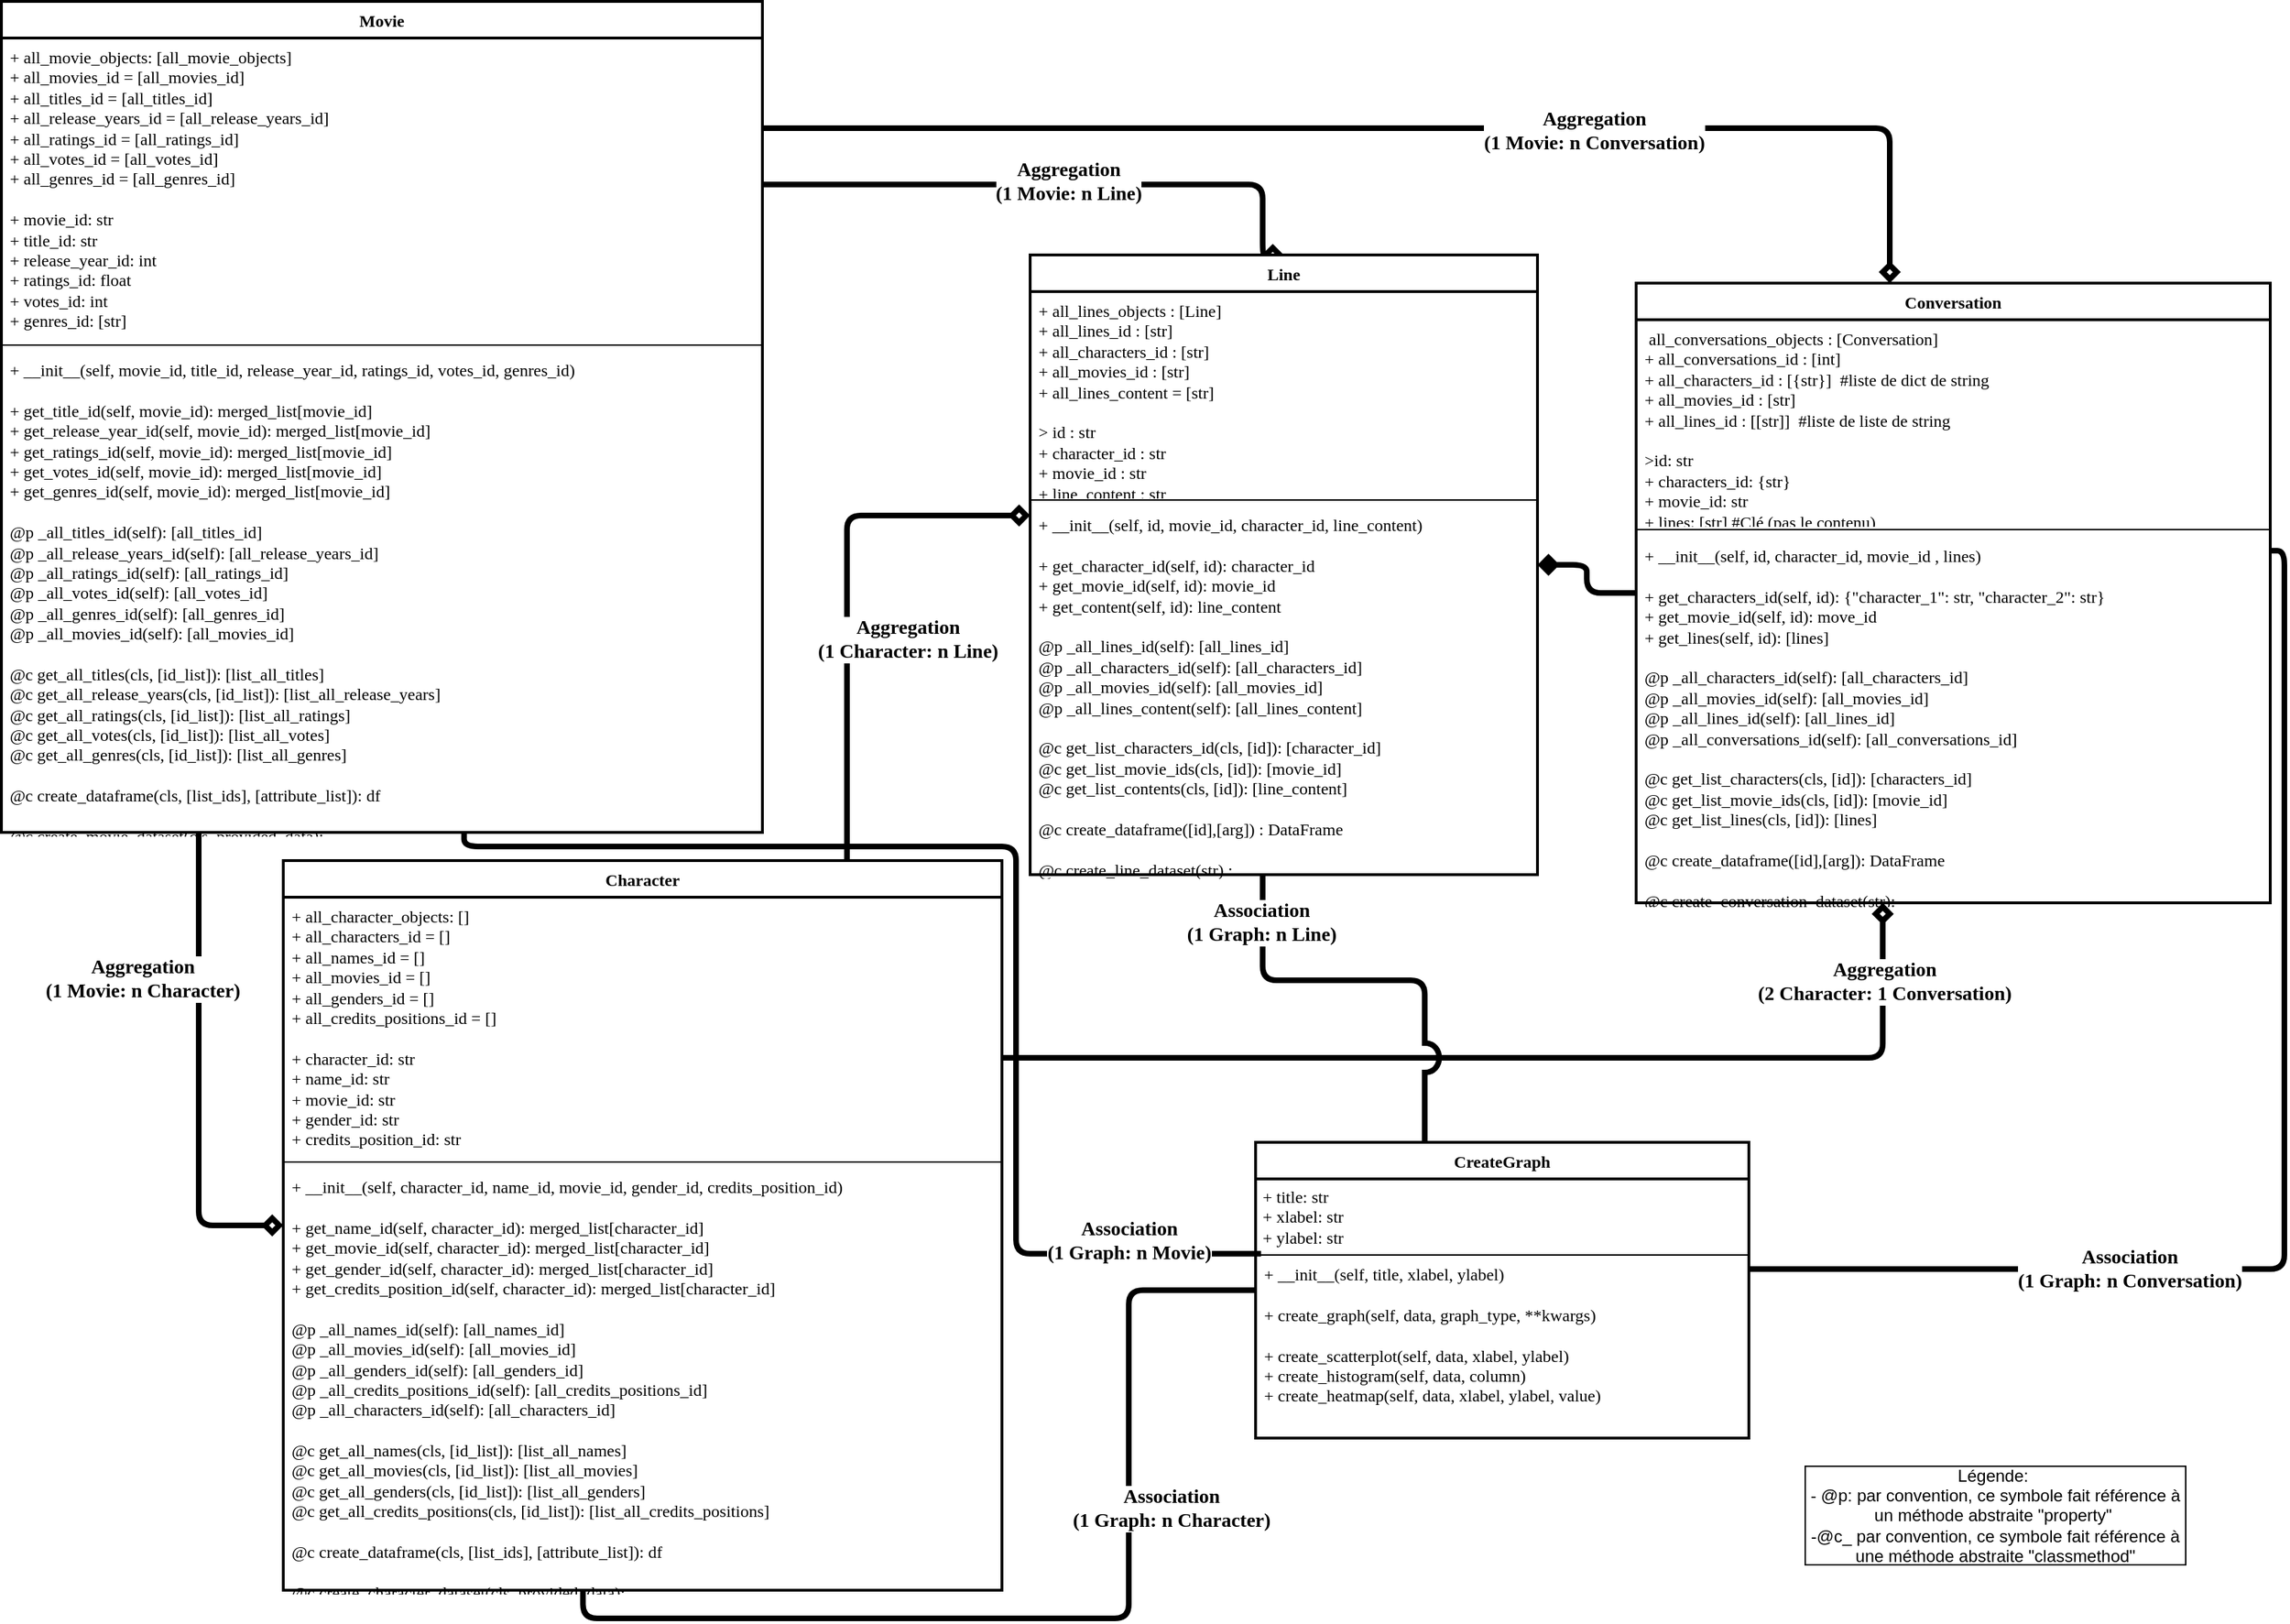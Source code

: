 <mxfile version="24.4.8" type="device">
  <diagram name="Page-1" id="Zxzcx3-kyhhhrxNMih8v">
    <mxGraphModel dx="3341" dy="825" grid="1" gridSize="10" guides="1" tooltips="1" connect="1" arrows="1" fold="1" page="1" pageScale="1" pageWidth="1654" pageHeight="1169" math="0" shadow="0">
      <root>
        <mxCell id="0" />
        <mxCell id="1" parent="0" />
        <mxCell id="pR9ksMpfzsYGPP_Z9lRX-35" style="edgeStyle=orthogonalEdgeStyle;rounded=1;orthogonalLoop=1;jettySize=auto;html=1;endArrow=diamond;endFill=0;fontFamily=Verdana;strokeWidth=4;curved=0;" parent="1" source="pR9ksMpfzsYGPP_Z9lRX-1" target="pR9ksMpfzsYGPP_Z9lRX-5" edge="1">
          <mxGeometry relative="1" as="geometry">
            <Array as="points">
              <mxPoint x="-300" y="100" />
            </Array>
          </mxGeometry>
        </mxCell>
        <mxCell id="9DV0bIwS3v9bsD313Idi-14" value="Aggregation&lt;div style=&quot;font-size: 14px;&quot;&gt;(1 Movie: n Conversation)&lt;/div&gt;" style="edgeLabel;html=1;align=center;verticalAlign=middle;resizable=0;points=[];fontStyle=1;fontSize=14;fontFamily=Verdana;" parent="pR9ksMpfzsYGPP_Z9lRX-35" vertex="1" connectable="0">
          <mxGeometry x="0.789" y="2" relative="1" as="geometry">
            <mxPoint x="-212" y="-12" as="offset" />
          </mxGeometry>
        </mxCell>
        <mxCell id="9DV0bIwS3v9bsD313Idi-15" style="edgeStyle=orthogonalEdgeStyle;rounded=1;orthogonalLoop=1;jettySize=auto;html=1;strokeWidth=4;curved=0;endArrow=diamond;endFill=0;fontFamily=Verdana;" parent="1" source="pR9ksMpfzsYGPP_Z9lRX-1" target="pR9ksMpfzsYGPP_Z9lRX-16" edge="1">
          <mxGeometry relative="1" as="geometry">
            <Array as="points">
              <mxPoint x="-1500" y="630" />
              <mxPoint x="-1500" y="630" />
            </Array>
          </mxGeometry>
        </mxCell>
        <mxCell id="9DV0bIwS3v9bsD313Idi-16" value="&lt;b style=&quot;font-size: 14px;&quot;&gt;&lt;font style=&quot;font-size: 14px;&quot;&gt;Aggregation&lt;/font&gt;&lt;/b&gt;&lt;div style=&quot;font-size: 14px;&quot;&gt;&lt;b style=&quot;font-size: 14px;&quot;&gt;&lt;font style=&quot;font-size: 14px;&quot;&gt;(1 Movie: n Character)&lt;/font&gt;&lt;/b&gt;&lt;/div&gt;" style="edgeLabel;html=1;align=center;verticalAlign=middle;resizable=0;points=[];fontSize=14;fontFamily=Verdana;" parent="9DV0bIwS3v9bsD313Idi-15" vertex="1" connectable="0">
          <mxGeometry x="-0.545" y="1" relative="1" as="geometry">
            <mxPoint x="-41" y="27" as="offset" />
          </mxGeometry>
        </mxCell>
        <mxCell id="9DV0bIwS3v9bsD313Idi-22" style="edgeStyle=orthogonalEdgeStyle;rounded=1;orthogonalLoop=1;jettySize=auto;html=1;strokeWidth=4;curved=0;endArrow=diamond;endFill=0;entryX=0.5;entryY=0;entryDx=0;entryDy=0;fontFamily=Verdana;" parent="1" source="pR9ksMpfzsYGPP_Z9lRX-1" target="pR9ksMpfzsYGPP_Z9lRX-11" edge="1">
          <mxGeometry relative="1" as="geometry">
            <Array as="points">
              <mxPoint x="-745" y="140" />
            </Array>
          </mxGeometry>
        </mxCell>
        <mxCell id="9DV0bIwS3v9bsD313Idi-23" value="&lt;b style=&quot;font-size: 14px;&quot;&gt;&lt;font style=&quot;font-size: 14px;&quot;&gt;Aggregation&lt;/font&gt;&lt;/b&gt;&lt;div style=&quot;font-size: 14px;&quot;&gt;&lt;b style=&quot;font-size: 14px;&quot;&gt;&lt;font style=&quot;font-size: 14px;&quot;&gt;(1 Movie: n Line)&lt;/font&gt;&lt;/b&gt;&lt;/div&gt;" style="edgeLabel;html=1;align=center;verticalAlign=middle;resizable=0;points=[];fontSize=14;fontFamily=Verdana;" parent="9DV0bIwS3v9bsD313Idi-22" vertex="1" connectable="0">
          <mxGeometry x="0.648" y="4" relative="1" as="geometry">
            <mxPoint x="-129" y="2" as="offset" />
          </mxGeometry>
        </mxCell>
        <mxCell id="pR9ksMpfzsYGPP_Z9lRX-1" value="Movie" style="swimlane;fontStyle=1;align=center;verticalAlign=top;childLayout=stackLayout;horizontal=1;startSize=26;horizontalStack=0;resizeParent=1;resizeParentMax=0;resizeLast=0;collapsible=1;marginBottom=0;whiteSpace=wrap;html=1;fontFamily=Verdana;strokeWidth=2;" parent="1" vertex="1">
          <mxGeometry x="-1640" y="10" width="540" height="590" as="geometry">
            <mxRectangle x="-1500" y="50" width="80" height="30" as="alternateBounds" />
          </mxGeometry>
        </mxCell>
        <mxCell id="pR9ksMpfzsYGPP_Z9lRX-2" value="&lt;div&gt;+&amp;nbsp;all_movie_objects: [all_movie_objects]&lt;/div&gt;&lt;div&gt;+&amp;nbsp;all_movies_id = [all_movies_id]&lt;/div&gt;&lt;div&gt;+&amp;nbsp;all_titles_id = [all_titles_id]&lt;/div&gt;&lt;div&gt;+&amp;nbsp;all_release_years_id = [all_release_years_id]&lt;/div&gt;&lt;div&gt;+&amp;nbsp;all_ratings_id = [all_ratings_id]&lt;/div&gt;&lt;div&gt;+ all_votes_id = [all_votes_id]&lt;/div&gt;&lt;div&gt;+ all_genres_id = [all_genres_id]&lt;/div&gt;&lt;div&gt;&lt;br&gt;&lt;/div&gt;&lt;div&gt;+ movie_id: str&lt;/div&gt;&lt;div&gt;+ title_id: str&lt;/div&gt;&lt;div&gt;+ release_year_id: int&lt;/div&gt;&lt;div&gt;+ ratings_id: float&lt;/div&gt;&lt;div&gt;+ votes_id: int&lt;/div&gt;&lt;div&gt;+ genres_id: [str]&lt;/div&gt;" style="text;strokeColor=none;fillColor=none;align=left;verticalAlign=top;spacingLeft=4;spacingRight=4;overflow=hidden;rotatable=0;points=[[0,0.5],[1,0.5]];portConstraint=eastwest;whiteSpace=wrap;html=1;fontFamily=Verdana;" parent="pR9ksMpfzsYGPP_Z9lRX-1" vertex="1">
          <mxGeometry y="26" width="540" height="214" as="geometry" />
        </mxCell>
        <mxCell id="pR9ksMpfzsYGPP_Z9lRX-3" value="" style="line;strokeWidth=1;fillColor=none;align=left;verticalAlign=middle;spacingTop=-1;spacingLeft=3;spacingRight=3;rotatable=0;labelPosition=right;points=[];portConstraint=eastwest;strokeColor=inherit;fontFamily=Verdana;" parent="pR9ksMpfzsYGPP_Z9lRX-1" vertex="1">
          <mxGeometry y="240" width="540" height="8" as="geometry" />
        </mxCell>
        <mxCell id="pR9ksMpfzsYGPP_Z9lRX-4" value="&lt;span style=&quot;background-color: rgb(255, 255, 255);&quot;&gt;+ __init__(self, movie_id, title_id, release_year_id, ratings_id, votes_id, genres_id)&lt;/span&gt;&lt;div&gt;&lt;br&gt;&lt;div&gt;+ get_title_id(self,&amp;nbsp;movie_id): merged_list[movie_id]&lt;/div&gt;&lt;div&gt;+ get_release_year_id(self,&amp;nbsp;movie_id):&amp;nbsp;merged_list[movie_id]&lt;/div&gt;&lt;div&gt;&lt;div&gt;+ get_ratings_id(self,&amp;nbsp;movie_id):&amp;nbsp;merged_list[movie_id]&lt;/div&gt;&lt;div&gt;+ get_votes_id(self,&amp;nbsp;movie_id):&amp;nbsp;merged_list[movie_id]&lt;/div&gt;&lt;div&gt;&lt;div&gt;+ get_genres_id(self,&amp;nbsp;movie_id):&amp;nbsp;merged_list[movie_id]&lt;/div&gt;&lt;div&gt;&lt;br&gt;&lt;/div&gt;&lt;div&gt;@p _all_titles_id(self): [all_titles_id]&lt;/div&gt;&lt;div&gt;@p _all_release_years_id(self): [all_release_years_id]&lt;/div&gt;&lt;div&gt;@p _all_ratings_id(self): [all_ratings_id]&lt;/div&gt;&lt;div&gt;@p _all_votes_id(self): [all_votes_id]&lt;/div&gt;&lt;div&gt;@p _all_genres_id(self): [all_genres_id]&lt;/div&gt;&lt;div&gt;@p _all_movies_id(self): [all_movies_id]&lt;/div&gt;&lt;div&gt;&lt;br&gt;&lt;/div&gt;&lt;div&gt;@c get_all_titles(cls, [id_list]): [list_all_titles]&lt;br&gt;&lt;/div&gt;&lt;div&gt;@c get_all_release_years(cls, [id_list]): [list_all_release_years]&lt;br&gt;&lt;/div&gt;&lt;div&gt;@c get_all_ratings(cls, [id_list]): [list_all_ratings]&lt;br&gt;&lt;/div&gt;&lt;div&gt;@c get_all_votes(cls, [id_list]): [list_all_votes]&lt;br&gt;&lt;/div&gt;&lt;div&gt;&lt;/div&gt;&lt;/div&gt;&lt;div&gt;@c get_all_genres(cls, [id_list]): [list_all_genres]&lt;/div&gt;&lt;/div&gt;&lt;/div&gt;&lt;div&gt;&lt;br&gt;&lt;/div&gt;&lt;div&gt;@c create_dataframe(cls, [list_ids], [attribute_list]): df&lt;/div&gt;&lt;div&gt;&lt;br&gt;&lt;/div&gt;&lt;div&gt;@c create_movie_dataset(cls, provided_data):&amp;nbsp;&lt;/div&gt;" style="text;strokeColor=none;fillColor=none;align=left;verticalAlign=top;spacingLeft=4;spacingRight=4;overflow=hidden;rotatable=0;points=[[0,0.5],[1,0.5]];portConstraint=eastwest;whiteSpace=wrap;html=1;fontFamily=Verdana;" parent="pR9ksMpfzsYGPP_Z9lRX-1" vertex="1">
          <mxGeometry y="248" width="540" height="342" as="geometry" />
        </mxCell>
        <mxCell id="pR9ksMpfzsYGPP_Z9lRX-15" style="edgeStyle=orthogonalEdgeStyle;rounded=1;orthogonalLoop=1;jettySize=auto;html=1;endArrow=diamond;endFill=1;fontFamily=Verdana;strokeWidth=4;curved=0;" parent="1" source="pR9ksMpfzsYGPP_Z9lRX-5" target="pR9ksMpfzsYGPP_Z9lRX-11" edge="1">
          <mxGeometry relative="1" as="geometry" />
        </mxCell>
        <mxCell id="pR9ksMpfzsYGPP_Z9lRX-5" value="Conversation" style="swimlane;fontStyle=1;align=center;verticalAlign=top;childLayout=stackLayout;horizontal=1;startSize=26;horizontalStack=0;resizeParent=1;resizeParentMax=0;resizeLast=0;collapsible=1;marginBottom=0;whiteSpace=wrap;html=1;fontFamily=Verdana;strokeWidth=2;" parent="1" vertex="1">
          <mxGeometry x="-480" y="210" width="450" height="440" as="geometry" />
        </mxCell>
        <mxCell id="pR9ksMpfzsYGPP_Z9lRX-6" value="&lt;div&gt;&amp;nbsp;all_conversations_objects : [Conversation]&lt;br&gt;&lt;/div&gt;&lt;div&gt;&lt;div&gt;+ all_conversations_id : [int]&lt;/div&gt;&lt;div&gt;+ all_characters_id : [{str}] &amp;nbsp;#liste de dict de string&lt;/div&gt;&lt;div&gt;+ all_movies_id : [str] &amp;nbsp;&lt;/div&gt;&lt;div&gt;+ all_lines_id : [[str]] &amp;nbsp;#liste de liste de string&lt;/div&gt;&lt;/div&gt;&lt;div&gt;&lt;br&gt;&lt;/div&gt;&lt;div&gt;&amp;gt;id: str&lt;/div&gt;&lt;div&gt;+ characters_id: {str}&lt;/div&gt;&lt;div&gt;+ movie_id: str&lt;br&gt;&lt;/div&gt;&lt;div&gt;+ lines: [str] #Clé (pas le contenu)&lt;br&gt;&lt;/div&gt;" style="text;strokeColor=none;fillColor=none;align=left;verticalAlign=top;spacingLeft=4;spacingRight=4;overflow=hidden;rotatable=0;points=[[0,0.5],[1,0.5]];portConstraint=eastwest;whiteSpace=wrap;html=1;fontFamily=Verdana;" parent="pR9ksMpfzsYGPP_Z9lRX-5" vertex="1">
          <mxGeometry y="26" width="450" height="144" as="geometry" />
        </mxCell>
        <mxCell id="pR9ksMpfzsYGPP_Z9lRX-7" value="" style="line;strokeWidth=1;fillColor=none;align=left;verticalAlign=middle;spacingTop=-1;spacingLeft=3;spacingRight=3;rotatable=0;labelPosition=right;points=[];portConstraint=eastwest;strokeColor=inherit;fontFamily=Verdana;" parent="pR9ksMpfzsYGPP_Z9lRX-5" vertex="1">
          <mxGeometry y="170" width="450" height="10" as="geometry" />
        </mxCell>
        <mxCell id="pR9ksMpfzsYGPP_Z9lRX-8" value="&lt;div&gt;&lt;div&gt;+ __init__(self, id, character_id, movie_id , lines)&lt;/div&gt;&lt;div&gt;&lt;br&gt;&lt;/div&gt;&lt;div&gt;+ get_characters_id(self, id): {&quot;character_1&quot;: str, &quot;character_2&quot;: str}&lt;/div&gt;&lt;div&gt;+ get_movie_id(self, id): move_id&lt;/div&gt;&lt;div&gt;+ get_lines(self, id): [lines]&lt;/div&gt;&lt;div&gt;&lt;br&gt;&lt;/div&gt;&lt;div&gt;@p _all_characters_id(self): [all_characters_id]&lt;/div&gt;&lt;div&gt;@p _all_movies_id(self): [all_movies_id]&lt;br&gt;&lt;/div&gt;&lt;div&gt;@p _all_lines_id(self): [all_lines_id]&lt;/div&gt;&lt;div&gt;@p _all_conversations_id(self): [all_conversations_id]&lt;/div&gt;&lt;div&gt;&lt;br&gt;&lt;/div&gt;&lt;div&gt;@c get_list_characters(cls, [id]): [characters_id]&lt;/div&gt;&lt;div&gt;@c get_list_movie_ids(cls, [id]): [movie_id]&lt;/div&gt;&lt;div&gt;@c get_list_lines(cls, [id]): [lines]&lt;/div&gt;&lt;div&gt;&lt;br&gt;&lt;/div&gt;&lt;/div&gt;&lt;div&gt;@c create_dataframe([id],[arg]): DataFrame&lt;br&gt;&lt;/div&gt;&lt;div&gt;&lt;br&gt;&lt;/div&gt;&lt;div&gt;@c create_conversation_dataset(str):&lt;br&gt;&lt;/div&gt;" style="text;strokeColor=none;fillColor=none;align=left;verticalAlign=top;spacingLeft=4;spacingRight=4;overflow=hidden;rotatable=0;points=[[0,0.5],[1,0.5]];portConstraint=eastwest;whiteSpace=wrap;html=1;fontFamily=Verdana;" parent="pR9ksMpfzsYGPP_Z9lRX-5" vertex="1">
          <mxGeometry y="180" width="450" height="260" as="geometry" />
        </mxCell>
        <mxCell id="pR9ksMpfzsYGPP_Z9lRX-11" value="Line" style="swimlane;fontStyle=1;align=center;verticalAlign=top;childLayout=stackLayout;horizontal=1;startSize=26;horizontalStack=0;resizeParent=1;resizeParentMax=0;resizeLast=0;collapsible=1;marginBottom=0;whiteSpace=wrap;html=1;fontFamily=Verdana;strokeWidth=2;" parent="1" vertex="1">
          <mxGeometry x="-910" y="190" width="360" height="440" as="geometry" />
        </mxCell>
        <mxCell id="pR9ksMpfzsYGPP_Z9lRX-12" value="&lt;div&gt;+ all_lines_objects : [Line]&lt;/div&gt;&lt;div&gt;+ all_lines_id : [str]&lt;/div&gt;&lt;div&gt;+ all_characters_id : [str]&lt;/div&gt;&lt;div&gt;+ all_movies_id : [str] &amp;nbsp;&lt;/div&gt;&lt;div&gt;+ all_lines_content = [str]&lt;/div&gt;&lt;div&gt;&lt;br&gt;&lt;/div&gt;&lt;div&gt;&amp;gt; id : str&lt;/div&gt;&lt;div&gt;+ character_id : str&lt;/div&gt;&lt;div&gt;+ movie_id : str&lt;/div&gt;&lt;div&gt;+ line_content : str&lt;/div&gt;" style="text;strokeColor=none;fillColor=none;align=left;verticalAlign=top;spacingLeft=4;spacingRight=4;overflow=hidden;rotatable=0;points=[[0,0.5],[1,0.5]];portConstraint=eastwest;whiteSpace=wrap;html=1;fontFamily=Verdana;strokeWidth=2;" parent="pR9ksMpfzsYGPP_Z9lRX-11" vertex="1">
          <mxGeometry y="26" width="360" height="144" as="geometry" />
        </mxCell>
        <mxCell id="pR9ksMpfzsYGPP_Z9lRX-13" value="" style="line;strokeWidth=1;fillColor=none;align=left;verticalAlign=middle;spacingTop=-1;spacingLeft=3;spacingRight=3;rotatable=0;labelPosition=right;points=[];portConstraint=eastwest;strokeColor=inherit;fontFamily=Verdana;" parent="pR9ksMpfzsYGPP_Z9lRX-11" vertex="1">
          <mxGeometry y="170" width="360" height="8" as="geometry" />
        </mxCell>
        <mxCell id="pR9ksMpfzsYGPP_Z9lRX-14" value="&lt;div&gt;+ __init__(self, id, movie_id, character_id, line_content)&lt;/div&gt;&lt;div&gt;&lt;br&gt;&lt;/div&gt;+ get_character_id(self, id): character_id&lt;div&gt;+ get_movie_id(self, id): movie_id&lt;/div&gt;&lt;div&gt;+ get_content(self, id): line_content&lt;/div&gt;&lt;div&gt;&lt;br&gt;&lt;/div&gt;&lt;div&gt;&lt;div&gt;&lt;div&gt;@p _all_lines_id(self): [all_lines_id]&lt;/div&gt;&lt;div&gt;@p _all_characters_id(self): [all_characters_id]&lt;/div&gt;&lt;div&gt;@p _all_movies_id(self): [all_movies_id]&lt;/div&gt;&lt;div&gt;@p _all_lines_content(self): [all_lines_content]&lt;/div&gt;&lt;/div&gt;&lt;/div&gt;&lt;div&gt;&lt;br&gt;&lt;/div&gt;&lt;div&gt;&lt;div&gt;@c get_list_characters_id(cls, [id]): [character_id]&lt;/div&gt;&lt;div&gt;@c get_list_movie_ids(cls, [id]): [movie_id]&lt;/div&gt;&lt;div&gt;@c get_list_contents(cls, [id]): [line_content]&lt;/div&gt;&lt;div&gt;&lt;br&gt;&lt;/div&gt;&lt;div&gt;@c create_dataframe([id],[arg]) : DataFrame&lt;/div&gt;&lt;div&gt;&lt;br&gt;&lt;/div&gt;&lt;div&gt;@c create_line_dataset(str) :&lt;/div&gt;&lt;/div&gt;" style="text;strokeColor=none;fillColor=none;align=left;verticalAlign=top;spacingLeft=4;spacingRight=4;overflow=hidden;rotatable=0;points=[[0,0.5],[1,0.5]];portConstraint=eastwest;whiteSpace=wrap;html=1;fontFamily=Verdana;" parent="pR9ksMpfzsYGPP_Z9lRX-11" vertex="1">
          <mxGeometry y="178" width="360" height="262" as="geometry" />
        </mxCell>
        <mxCell id="9DV0bIwS3v9bsD313Idi-17" style="edgeStyle=orthogonalEdgeStyle;rounded=1;orthogonalLoop=1;jettySize=auto;html=1;strokeWidth=4;endArrow=diamond;endFill=0;fontFamily=Verdana;" parent="1" source="pR9ksMpfzsYGPP_Z9lRX-16" target="pR9ksMpfzsYGPP_Z9lRX-8" edge="1">
          <mxGeometry relative="1" as="geometry">
            <mxPoint x="-1360" y="730" as="sourcePoint" />
            <mxPoint x="-305.0" y="505.0" as="targetPoint" />
            <Array as="points">
              <mxPoint x="-1310" y="760" />
              <mxPoint x="-305" y="760" />
            </Array>
          </mxGeometry>
        </mxCell>
        <mxCell id="9DV0bIwS3v9bsD313Idi-18" value="&lt;b style=&quot;font-size: 14px;&quot;&gt;&lt;font style=&quot;font-size: 14px;&quot;&gt;Aggregation&lt;/font&gt;&lt;/b&gt;&lt;div style=&quot;font-size: 14px;&quot;&gt;&lt;b style=&quot;font-size: 14px;&quot;&gt;&lt;font style=&quot;font-size: 14px;&quot;&gt;(2 Character: 1 Conversation)&lt;/font&gt;&lt;/b&gt;&lt;/div&gt;" style="edgeLabel;html=1;align=center;verticalAlign=middle;resizable=0;points=[];fontSize=14;fontFamily=Verdana;" parent="9DV0bIwS3v9bsD313Idi-17" vertex="1" connectable="0">
          <mxGeometry x="0.847" y="-1" relative="1" as="geometry">
            <mxPoint as="offset" />
          </mxGeometry>
        </mxCell>
        <mxCell id="9DV0bIwS3v9bsD313Idi-19" style="edgeStyle=orthogonalEdgeStyle;rounded=1;orthogonalLoop=1;jettySize=auto;html=1;endArrow=diamond;endFill=0;strokeWidth=4;curved=0;fontFamily=Verdana;" parent="1" source="pR9ksMpfzsYGPP_Z9lRX-16" target="pR9ksMpfzsYGPP_Z9lRX-11" edge="1">
          <mxGeometry relative="1" as="geometry">
            <Array as="points">
              <mxPoint x="-1330" y="640" />
              <mxPoint x="-1040" y="640" />
              <mxPoint x="-1040" y="375" />
            </Array>
          </mxGeometry>
        </mxCell>
        <mxCell id="9DV0bIwS3v9bsD313Idi-20" value="&lt;b style=&quot;font-size: 14px;&quot;&gt;&lt;font style=&quot;font-size: 14px;&quot;&gt;Aggregation&lt;/font&gt;&lt;/b&gt;&lt;div style=&quot;font-size: 14px;&quot;&gt;&lt;b style=&quot;font-size: 14px;&quot;&gt;&lt;font style=&quot;font-size: 14px;&quot;&gt;(1 Character: n Line)&lt;/font&gt;&lt;/b&gt;&lt;/div&gt;" style="edgeLabel;html=1;align=center;verticalAlign=middle;resizable=0;points=[];fontSize=14;fontFamily=Verdana;" parent="9DV0bIwS3v9bsD313Idi-19" vertex="1" connectable="0">
          <mxGeometry x="0.756" y="1" relative="1" as="geometry">
            <mxPoint x="-42" y="89" as="offset" />
          </mxGeometry>
        </mxCell>
        <mxCell id="pR9ksMpfzsYGPP_Z9lRX-16" value="Character" style="swimlane;fontStyle=1;align=center;verticalAlign=top;childLayout=stackLayout;horizontal=1;startSize=26;horizontalStack=0;resizeParent=1;resizeParentMax=0;resizeLast=0;collapsible=1;marginBottom=0;whiteSpace=wrap;html=1;fontFamily=Verdana;strokeWidth=2;" parent="1" vertex="1">
          <mxGeometry x="-1440" y="620" width="510" height="518" as="geometry" />
        </mxCell>
        <mxCell id="pR9ksMpfzsYGPP_Z9lRX-17" value="&lt;div&gt;&lt;div&gt;+&amp;nbsp;all_character_objects: []&lt;/div&gt;&lt;div&gt;+&amp;nbsp;all_characters_id = []&lt;/div&gt;&lt;div&gt;+&amp;nbsp;all_names_id = []&lt;/div&gt;&lt;div&gt;+&amp;nbsp;all_movies_id = []&lt;/div&gt;&lt;div&gt;+&amp;nbsp;all_genders_id = []&lt;/div&gt;&lt;div&gt;+ all_credits_positions_id = []&lt;/div&gt;&lt;/div&gt;&lt;div&gt;&lt;br&gt;&lt;/div&gt;&lt;div&gt;+ character_id: str&lt;/div&gt;&lt;div&gt;+ name_id: str&lt;/div&gt;&lt;div&gt;+ movie_id: str&lt;/div&gt;&lt;div&gt;+ gender_id: str&amp;nbsp;&lt;/div&gt;&lt;div&gt;+ credits_position_id:&amp;nbsp;str&amp;nbsp;&lt;/div&gt;" style="text;strokeColor=none;fillColor=none;align=left;verticalAlign=top;spacingLeft=4;spacingRight=4;overflow=hidden;rotatable=0;points=[[0,0.5],[1,0.5]];portConstraint=eastwest;whiteSpace=wrap;html=1;fontFamily=Verdana;" parent="pR9ksMpfzsYGPP_Z9lRX-16" vertex="1">
          <mxGeometry y="26" width="510" height="184" as="geometry" />
        </mxCell>
        <mxCell id="pR9ksMpfzsYGPP_Z9lRX-18" value="" style="line;strokeWidth=1;fillColor=none;align=left;verticalAlign=middle;spacingTop=-1;spacingLeft=3;spacingRight=3;rotatable=0;labelPosition=right;points=[];portConstraint=eastwest;strokeColor=inherit;fontFamily=Verdana;" parent="pR9ksMpfzsYGPP_Z9lRX-16" vertex="1">
          <mxGeometry y="210" width="510" height="8" as="geometry" />
        </mxCell>
        <mxCell id="pR9ksMpfzsYGPP_Z9lRX-19" value="&lt;div&gt;+ __init__(self, character_id, name_id, movie_id, gender_id, credits_position_id)&lt;/div&gt;&lt;div&gt;&lt;br&gt;&lt;/div&gt;&lt;span style=&quot;background-color: rgb(255, 255, 255);&quot;&gt;+ get_name_id(self, character_id): merged_list[character_id]&amp;nbsp;&lt;/span&gt;&lt;div&gt;+ get_movie_id(self,&amp;nbsp;character_id):&amp;nbsp;merged_list[character_id]&lt;/div&gt;&lt;div&gt;+ get_gender_id(self,&amp;nbsp;character_id):&amp;nbsp;merged_list[character_id]&amp;nbsp;&lt;/div&gt;&lt;div&gt;+ get_credits_position_id(self,&amp;nbsp;character_id):&amp;nbsp;merged_list[character_id]&amp;nbsp;&lt;/div&gt;&lt;div&gt;&lt;br&gt;&lt;/div&gt;&lt;div&gt;@p _all_names_id(self): [all_names_id]&lt;/div&gt;&lt;div&gt;@p _all_movies_id(self): [all_movies_id]&lt;/div&gt;&lt;div&gt;@p _all_genders_id(self): [all_genders_id]&lt;/div&gt;&lt;div&gt;@p _all_credits_positions_id(self): [all_credits_positions_id]&lt;/div&gt;&lt;div&gt;@p _all_characters_id(self): [all_characters_id]&lt;/div&gt;&lt;div&gt;&lt;br&gt;&lt;/div&gt;&lt;div&gt;@c get_all_names(cls,&amp;nbsp;[id_list]): [list_all_names]&lt;/div&gt;&lt;div&gt;@c get_all_movies(cls, [id_list]): [list_all_movies]&lt;br&gt;&lt;/div&gt;&lt;div&gt;@c get_all_genders(cls, [id_list]): [list_all_genders]&lt;br&gt;&lt;/div&gt;&lt;div&gt;@c get_all_credits_positions(cls, [id_list]): [list_all_credits_positions]&lt;/div&gt;&lt;div&gt;&lt;br&gt;&lt;/div&gt;&lt;div&gt;&lt;div&gt;@c create_dataframe(cls, [list_ids], [attribute_list]): df&lt;/div&gt;&lt;div&gt;&lt;br&gt;&lt;/div&gt;&lt;div&gt;@c create_character_dataset(cls, provided_data):&amp;nbsp;&lt;/div&gt;&lt;/div&gt;" style="text;strokeColor=none;fillColor=none;align=left;verticalAlign=top;spacingLeft=4;spacingRight=4;overflow=hidden;rotatable=0;points=[[0,0.5],[1,0.5]];portConstraint=eastwest;whiteSpace=wrap;html=1;fontFamily=Verdana;" parent="pR9ksMpfzsYGPP_Z9lRX-16" vertex="1">
          <mxGeometry y="218" width="510" height="300" as="geometry" />
        </mxCell>
        <mxCell id="9DV0bIwS3v9bsD313Idi-26" style="rounded=1;orthogonalLoop=1;jettySize=auto;html=1;strokeWidth=4;endArrow=none;endFill=0;fontFamily=Verdana;exitX=0.011;exitY=-0.007;exitDx=0;exitDy=0;exitPerimeter=0;edgeStyle=orthogonalEdgeStyle;entryX=0.608;entryY=0.999;entryDx=0;entryDy=0;entryPerimeter=0;" parent="1" source="pR9ksMpfzsYGPP_Z9lRX-25" edge="1" target="pR9ksMpfzsYGPP_Z9lRX-4">
          <mxGeometry relative="1" as="geometry">
            <Array as="points">
              <mxPoint x="-920" y="899" />
              <mxPoint x="-920" y="610" />
              <mxPoint x="-1312" y="610" />
            </Array>
            <mxPoint x="-898.6" y="1032.42" as="sourcePoint" />
            <mxPoint x="-1310" y="610" as="targetPoint" />
          </mxGeometry>
        </mxCell>
        <mxCell id="9DV0bIwS3v9bsD313Idi-34" value="Association&lt;div style=&quot;font-size: 14px;&quot;&gt;(1 Graph: n Movie)&lt;/div&gt;" style="edgeLabel;html=1;align=center;verticalAlign=middle;resizable=0;points=[];fontStyle=1;fontSize=14;fontFamily=Verdana;" parent="9DV0bIwS3v9bsD313Idi-26" vertex="1" connectable="0">
          <mxGeometry x="0.697" y="1" relative="1" as="geometry">
            <mxPoint x="351" y="279" as="offset" />
          </mxGeometry>
        </mxCell>
        <mxCell id="9DV0bIwS3v9bsD313Idi-27" style="edgeStyle=orthogonalEdgeStyle;rounded=1;orthogonalLoop=1;jettySize=auto;html=1;strokeWidth=4;endArrow=none;endFill=0;fontFamily=Verdana;entryX=0.417;entryY=1.001;entryDx=0;entryDy=0;entryPerimeter=0;" parent="1" source="pR9ksMpfzsYGPP_Z9lRX-22" target="pR9ksMpfzsYGPP_Z9lRX-19" edge="1">
          <mxGeometry relative="1" as="geometry">
            <mxPoint x="-1380" y="1075" as="targetPoint" />
          </mxGeometry>
        </mxCell>
        <mxCell id="9DV0bIwS3v9bsD313Idi-33" value="Association&lt;div style=&quot;font-size: 14px;&quot;&gt;(1 Graph: n Character)&lt;/div&gt;" style="edgeLabel;html=1;align=center;verticalAlign=middle;resizable=0;points=[];fontStyle=1;fontSize=14;fontFamily=Verdana;" parent="9DV0bIwS3v9bsD313Idi-27" vertex="1" connectable="0">
          <mxGeometry x="0.593" y="-4" relative="1" as="geometry">
            <mxPoint x="288" y="-74" as="offset" />
          </mxGeometry>
        </mxCell>
        <mxCell id="9DV0bIwS3v9bsD313Idi-28" style="edgeStyle=orthogonalEdgeStyle;rounded=1;orthogonalLoop=1;jettySize=auto;html=1;strokeWidth=4;curved=0;endArrow=none;endFill=0;fontFamily=Verdana;" parent="1" source="pR9ksMpfzsYGPP_Z9lRX-22" target="pR9ksMpfzsYGPP_Z9lRX-5" edge="1">
          <mxGeometry relative="1" as="geometry">
            <Array as="points">
              <mxPoint x="-20" y="910" />
              <mxPoint x="-20" y="400" />
            </Array>
            <mxPoint x="-610" y="995.029" as="sourcePoint" />
            <mxPoint x="-40" y="555" as="targetPoint" />
          </mxGeometry>
        </mxCell>
        <mxCell id="9DV0bIwS3v9bsD313Idi-32" value="Association&lt;div style=&quot;font-size: 14px;&quot;&gt;(1 Graph: n Conversation)&lt;/div&gt;" style="edgeLabel;html=1;align=center;verticalAlign=middle;resizable=0;points=[];fontStyle=1;fontSize=14;fontFamily=Verdana;" parent="9DV0bIwS3v9bsD313Idi-28" vertex="1" connectable="0">
          <mxGeometry x="0.647" relative="1" as="geometry">
            <mxPoint x="-110" y="361" as="offset" />
          </mxGeometry>
        </mxCell>
        <mxCell id="9DV0bIwS3v9bsD313Idi-30" style="edgeStyle=orthogonalEdgeStyle;rounded=1;orthogonalLoop=1;jettySize=auto;html=1;strokeWidth=4;curved=0;jumpStyle=arc;endArrow=none;endFill=0;jumpSize=15;fontFamily=Verdana;" parent="1" source="pR9ksMpfzsYGPP_Z9lRX-22" target="pR9ksMpfzsYGPP_Z9lRX-11" edge="1">
          <mxGeometry relative="1" as="geometry">
            <Array as="points">
              <mxPoint x="-630" y="960" />
              <mxPoint x="-630" y="705" />
              <mxPoint x="-745" y="705" />
            </Array>
          </mxGeometry>
        </mxCell>
        <mxCell id="9DV0bIwS3v9bsD313Idi-31" value="Association&lt;div style=&quot;font-size: 14px;&quot;&gt;(1 Graph: n Line)&lt;/div&gt;" style="edgeLabel;html=1;align=center;verticalAlign=middle;resizable=0;points=[];fontStyle=1;fontSize=14;fontFamily=Verdana;" parent="9DV0bIwS3v9bsD313Idi-30" vertex="1" connectable="0">
          <mxGeometry x="0.771" y="1" relative="1" as="geometry">
            <mxPoint y="-1" as="offset" />
          </mxGeometry>
        </mxCell>
        <mxCell id="pR9ksMpfzsYGPP_Z9lRX-22" value="CreateGraph" style="swimlane;fontStyle=1;align=center;verticalAlign=top;childLayout=stackLayout;horizontal=1;startSize=26;horizontalStack=0;resizeParent=1;resizeParentMax=0;resizeLast=0;collapsible=1;marginBottom=0;whiteSpace=wrap;html=1;fontFamily=Verdana;strokeWidth=2;" parent="1" vertex="1">
          <mxGeometry x="-750" y="820" width="350" height="210" as="geometry" />
        </mxCell>
        <mxCell id="PQ43-9yyCIg85SZHEQiv-9" value="&amp;nbsp;+ title: str&lt;div&gt;&amp;nbsp;+ xlabel: str&lt;br&gt;&amp;nbsp;+ ylabel: str&lt;/div&gt;" style="html=1;whiteSpace=wrap;align=left;fillColor=none;fontFamily=Verdana;" parent="pR9ksMpfzsYGPP_Z9lRX-22" vertex="1">
          <mxGeometry y="26" width="350" height="54" as="geometry" />
        </mxCell>
        <mxCell id="pR9ksMpfzsYGPP_Z9lRX-25" value="&lt;div&gt;+ __init__(self, title, xlabel, ylabel)&lt;/div&gt;&lt;div&gt;&lt;br&gt;&lt;/div&gt;&lt;div&gt;+ create_graph(self, data, graph_type, **kwargs)&lt;/div&gt;&lt;div&gt;&lt;br&gt;&lt;/div&gt;&lt;div&gt;+ create_scatterplot(self, data, xlabel, ylabel)&lt;/div&gt;&lt;div&gt;+ create_histogram(self, data, column)&lt;/div&gt;&lt;div&gt;+ create_heatmap(self, data, xlabel, ylabel, value)&lt;/div&gt;" style="text;strokeColor=none;fillColor=none;align=left;verticalAlign=top;spacingLeft=4;spacingRight=4;overflow=hidden;rotatable=0;points=[[0,0.5],[1,0.5]];portConstraint=eastwest;whiteSpace=wrap;html=1;fontFamily=Verdana;" parent="pR9ksMpfzsYGPP_Z9lRX-22" vertex="1">
          <mxGeometry y="80" width="350" height="130" as="geometry" />
        </mxCell>
        <mxCell id="xpWLs7HmxI8tc6FKi-7o-1" value="Légende:&amp;nbsp;&lt;br&gt;- @p: par convention, ce symbole fait référence à un méthode abstraite &quot;property&quot;&amp;nbsp;&lt;div&gt;-@c_ par convention, ce symbole fait référence à une méthode abstraite &quot;classmethod&quot;&lt;/div&gt;" style="rounded=0;whiteSpace=wrap;html=1;" parent="1" vertex="1">
          <mxGeometry x="-360" y="1050" width="270" height="70" as="geometry" />
        </mxCell>
      </root>
    </mxGraphModel>
  </diagram>
</mxfile>
